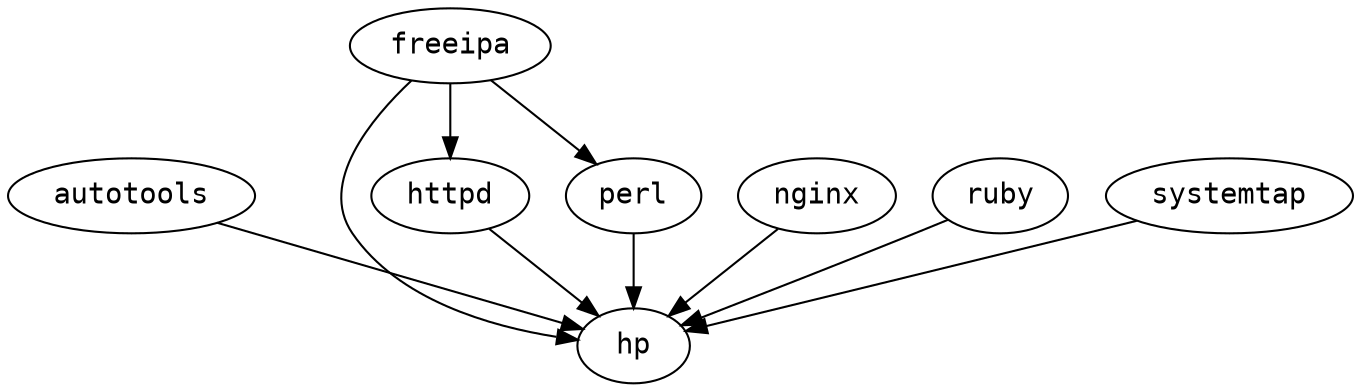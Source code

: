strict digraph G {
  node [fontname=monospace];
  "autotools" -> "hp";
  "freeipa" -> "hp";
  "freeipa" -> "httpd";
  "freeipa" -> "perl";
  "httpd" -> "hp";
  "nginx" -> "hp";
  "perl" -> "hp";
  "ruby" -> "hp";
  "systemtap" -> "hp";
}
